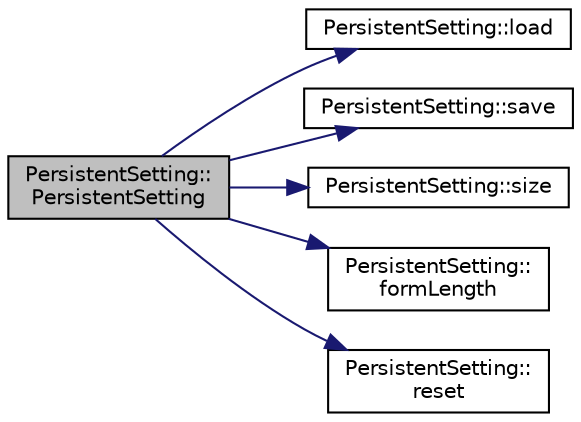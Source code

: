 digraph "PersistentSetting::PersistentSetting"
{
  edge [fontname="Helvetica",fontsize="10",labelfontname="Helvetica",labelfontsize="10"];
  node [fontname="Helvetica",fontsize="10",shape=record];
  rankdir="LR";
  Node0 [label="PersistentSetting::\lPersistentSetting",height=0.2,width=0.4,color="black", fillcolor="grey75", style="filled", fontcolor="black"];
  Node0 -> Node1 [color="midnightblue",fontsize="10",style="solid",fontname="Helvetica"];
  Node1 [label="PersistentSetting::load",height=0.2,width=0.4,color="black", fillcolor="white", style="filled",URL="$classPersistentSetting.html#a89e5d7219b284a6e37180f29ae7d2613",tooltip="Load the value stored in EEPROM into RAM. "];
  Node0 -> Node2 [color="midnightblue",fontsize="10",style="solid",fontname="Helvetica"];
  Node2 [label="PersistentSetting::save",height=0.2,width=0.4,color="black", fillcolor="white", style="filled",URL="$classPersistentSetting.html#a059acaec872caacd988d6caa3cd68e7a",tooltip="Save the value in RAM to EEPROM. "];
  Node0 -> Node3 [color="midnightblue",fontsize="10",style="solid",fontname="Helvetica"];
  Node3 [label="PersistentSetting::size",height=0.2,width=0.4,color="black", fillcolor="white", style="filled",URL="$classPersistentSetting.html#a1fe56be60b208ec31e95bc02603d225d",tooltip="Get the number of bytes of EEPROM used by this setting. "];
  Node0 -> Node4 [color="midnightblue",fontsize="10",style="solid",fontname="Helvetica"];
  Node4 [label="PersistentSetting::\lformLength",height=0.2,width=0.4,color="black", fillcolor="white", style="filled",URL="$classPersistentSetting.html#abdaf108ff215c5b934f0f45c23c6dffc",tooltip="Get the maximum length in characters. "];
  Node0 -> Node5 [color="midnightblue",fontsize="10",style="solid",fontname="Helvetica"];
  Node5 [label="PersistentSetting::\lreset",height=0.2,width=0.4,color="black", fillcolor="white", style="filled",URL="$classPersistentSetting.html#a6a4b04c3f8b9a4cbb326ca20b4356c8c",tooltip="Reset the value in RAM to the default value. "];
}
